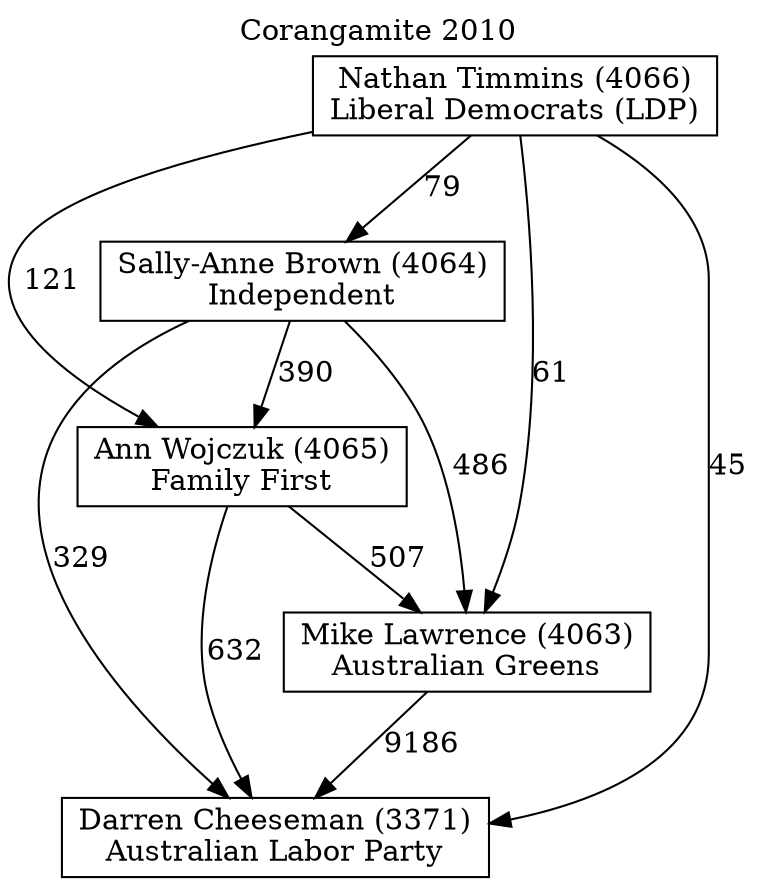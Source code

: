 // House preference flow
digraph "Darren Cheeseman (3371)_Corangamite_2010" {
	graph [label="Corangamite 2010" labelloc=t mclimit=10]
	node [shape=box]
	"Ann Wojczuk (4065)" [label="Ann Wojczuk (4065)
Family First"]
	"Darren Cheeseman (3371)" [label="Darren Cheeseman (3371)
Australian Labor Party"]
	"Mike Lawrence (4063)" [label="Mike Lawrence (4063)
Australian Greens"]
	"Nathan Timmins (4066)" [label="Nathan Timmins (4066)
Liberal Democrats (LDP)"]
	"Sally-Anne Brown (4064)" [label="Sally-Anne Brown (4064)
Independent"]
	"Ann Wojczuk (4065)" -> "Darren Cheeseman (3371)" [label=632]
	"Ann Wojczuk (4065)" -> "Mike Lawrence (4063)" [label=507]
	"Mike Lawrence (4063)" -> "Darren Cheeseman (3371)" [label=9186]
	"Nathan Timmins (4066)" -> "Ann Wojczuk (4065)" [label=121]
	"Nathan Timmins (4066)" -> "Darren Cheeseman (3371)" [label=45]
	"Nathan Timmins (4066)" -> "Mike Lawrence (4063)" [label=61]
	"Nathan Timmins (4066)" -> "Sally-Anne Brown (4064)" [label=79]
	"Sally-Anne Brown (4064)" -> "Ann Wojczuk (4065)" [label=390]
	"Sally-Anne Brown (4064)" -> "Darren Cheeseman (3371)" [label=329]
	"Sally-Anne Brown (4064)" -> "Mike Lawrence (4063)" [label=486]
}
